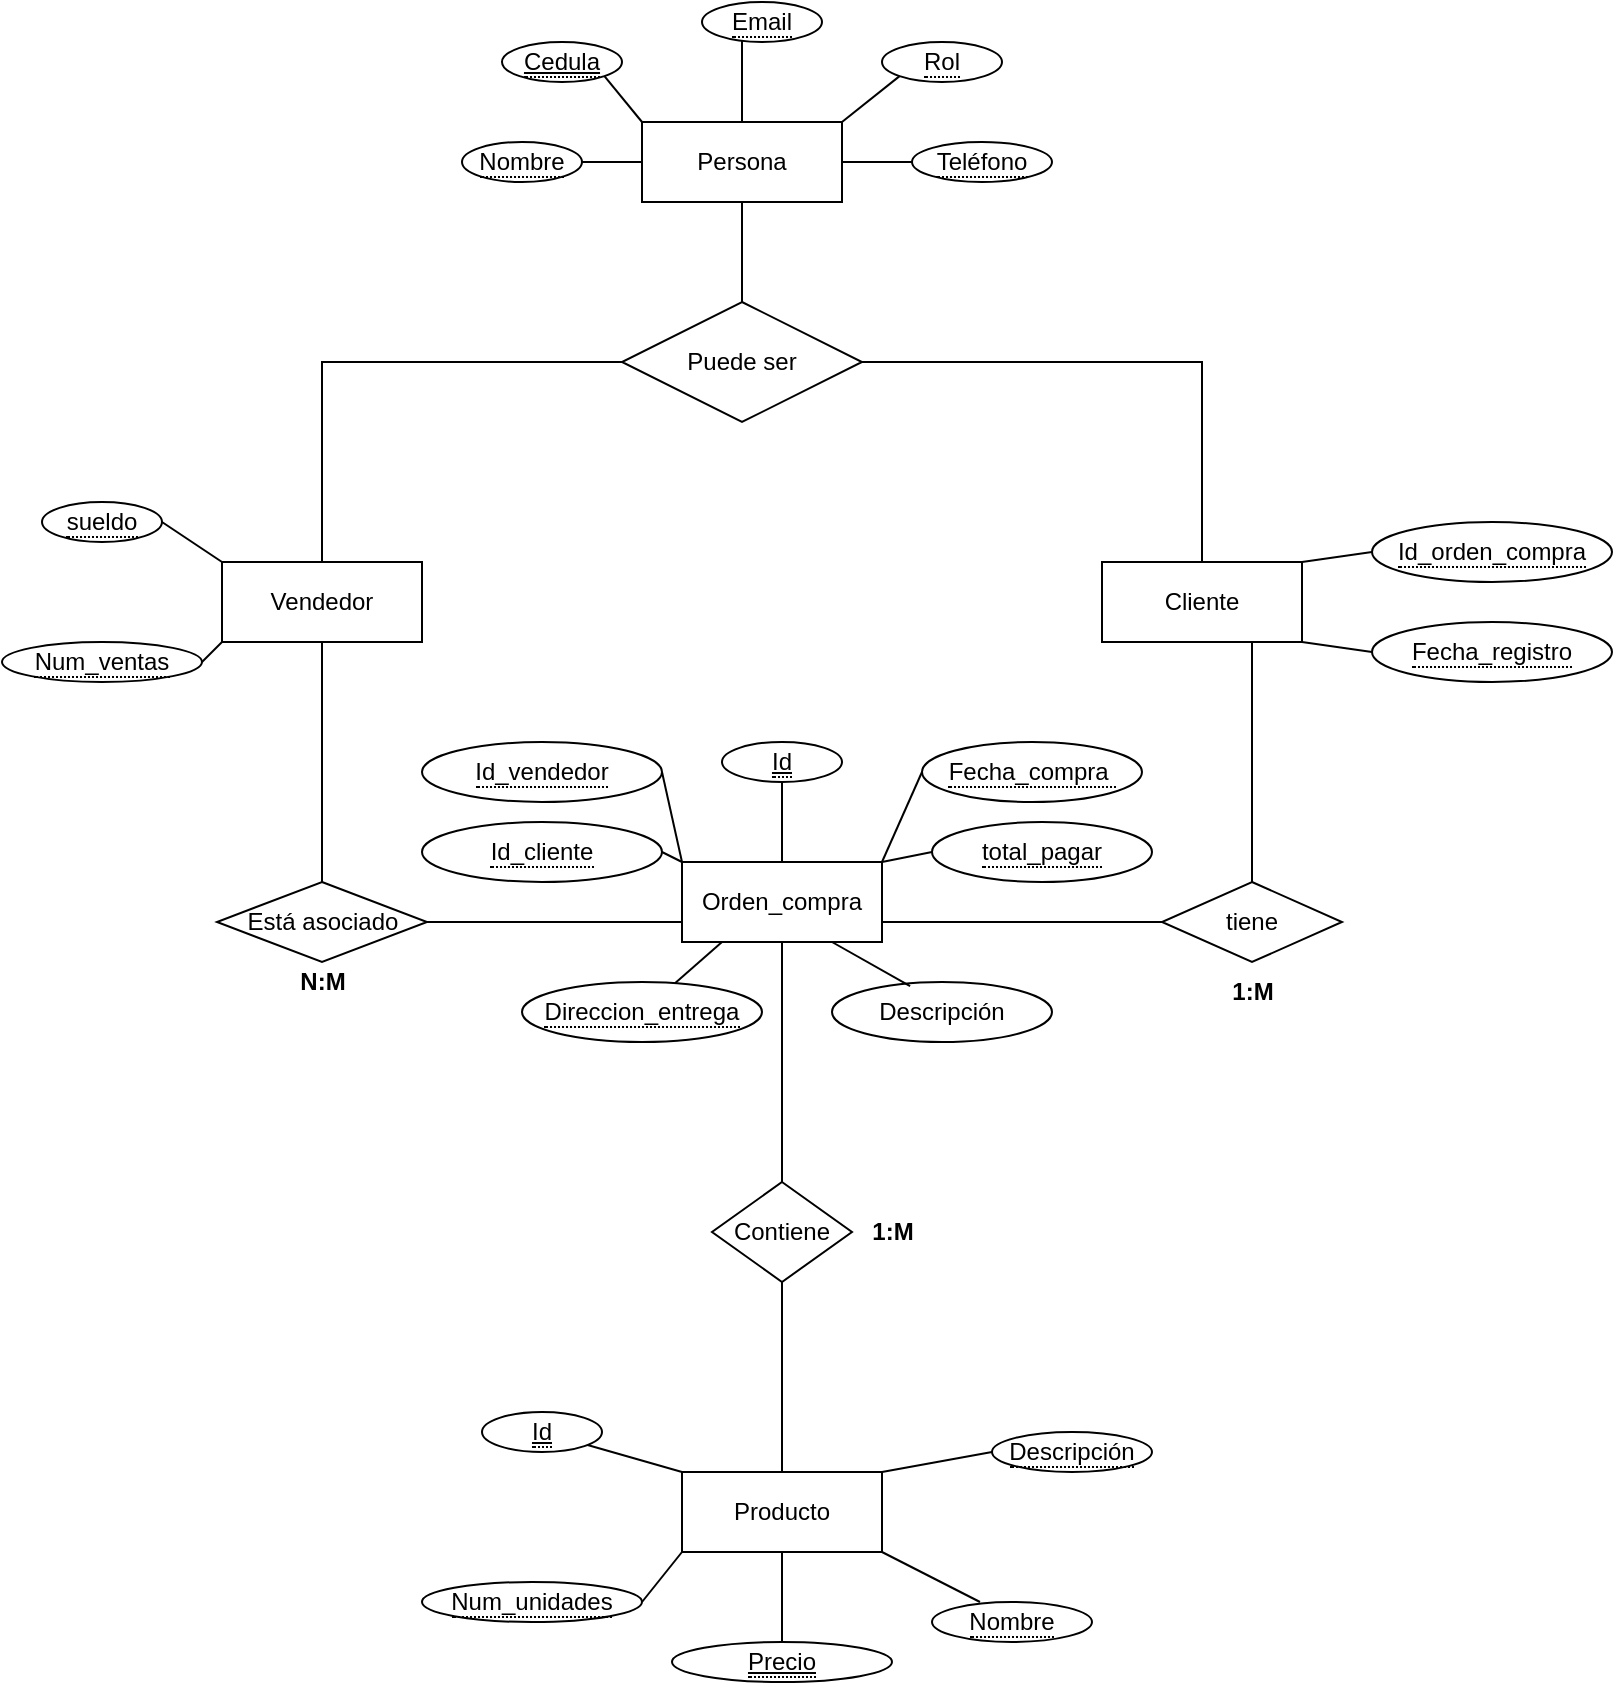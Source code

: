 <mxfile version="20.5.3" type="github">
  <diagram id="R2lEEEUBdFMjLlhIrx00" name="Page-1">
    <mxGraphModel dx="1718" dy="1574" grid="1" gridSize="10" guides="1" tooltips="1" connect="1" arrows="1" fold="1" page="1" pageScale="1" pageWidth="850" pageHeight="1100" math="0" shadow="0" extFonts="Permanent Marker^https://fonts.googleapis.com/css?family=Permanent+Marker">
      <root>
        <mxCell id="0" />
        <mxCell id="1" parent="0" />
        <mxCell id="wcKygk_WKPrEuLjn9pDS-1" value="Persona" style="whiteSpace=wrap;html=1;align=center;" parent="1" vertex="1">
          <mxGeometry x="280" y="-60" width="100" height="40" as="geometry" />
        </mxCell>
        <mxCell id="wcKygk_WKPrEuLjn9pDS-3" value="Vendedor" style="whiteSpace=wrap;html=1;align=center;" parent="1" vertex="1">
          <mxGeometry x="70" y="160" width="100" height="40" as="geometry" />
        </mxCell>
        <mxCell id="wcKygk_WKPrEuLjn9pDS-5" value="Producto" style="whiteSpace=wrap;html=1;align=center;" parent="1" vertex="1">
          <mxGeometry x="300" y="615" width="100" height="40" as="geometry" />
        </mxCell>
        <mxCell id="wcKygk_WKPrEuLjn9pDS-7" value="Orden_compra" style="whiteSpace=wrap;html=1;align=center;" parent="1" vertex="1">
          <mxGeometry x="300" y="310" width="100" height="40" as="geometry" />
        </mxCell>
        <mxCell id="wcKygk_WKPrEuLjn9pDS-37" value="Puede ser" style="shape=rhombus;perimeter=rhombusPerimeter;whiteSpace=wrap;html=1;align=center;" parent="1" vertex="1">
          <mxGeometry x="270" y="30" width="120" height="60" as="geometry" />
        </mxCell>
        <mxCell id="wcKygk_WKPrEuLjn9pDS-42" value="Cliente" style="whiteSpace=wrap;html=1;align=center;" parent="1" vertex="1">
          <mxGeometry x="510" y="160" width="100" height="40" as="geometry" />
        </mxCell>
        <mxCell id="wcKygk_WKPrEuLjn9pDS-85" style="edgeStyle=orthogonalEdgeStyle;rounded=0;orthogonalLoop=1;jettySize=auto;html=1;endArrow=none;endFill=0;" parent="1" source="wcKygk_WKPrEuLjn9pDS-71" target="wcKygk_WKPrEuLjn9pDS-1" edge="1">
          <mxGeometry relative="1" as="geometry" />
        </mxCell>
        <mxCell id="wcKygk_WKPrEuLjn9pDS-71" value="&lt;span style=&quot;border-bottom: 1px dotted&quot;&gt;Nombre&lt;/span&gt;" style="ellipse;whiteSpace=wrap;html=1;align=center;rotation=0;" parent="1" vertex="1">
          <mxGeometry x="190" y="-50" width="60" height="20" as="geometry" />
        </mxCell>
        <mxCell id="wcKygk_WKPrEuLjn9pDS-91" style="edgeStyle=orthogonalEdgeStyle;rounded=0;orthogonalLoop=1;jettySize=auto;html=1;endArrow=none;endFill=0;" parent="1" source="wcKygk_WKPrEuLjn9pDS-73" target="wcKygk_WKPrEuLjn9pDS-1" edge="1">
          <mxGeometry relative="1" as="geometry">
            <Array as="points">
              <mxPoint x="330" y="-90" />
              <mxPoint x="330" y="-90" />
            </Array>
          </mxGeometry>
        </mxCell>
        <mxCell id="wcKygk_WKPrEuLjn9pDS-73" value="&lt;span style=&quot;border-bottom: 1px dotted&quot;&gt;Email&lt;/span&gt;" style="ellipse;whiteSpace=wrap;html=1;align=center;rotation=0;" parent="1" vertex="1">
          <mxGeometry x="310" y="-120" width="60" height="20" as="geometry" />
        </mxCell>
        <mxCell id="wcKygk_WKPrEuLjn9pDS-88" style="edgeStyle=orthogonalEdgeStyle;rounded=0;orthogonalLoop=1;jettySize=auto;html=1;entryX=1;entryY=1;entryDx=0;entryDy=0;endArrow=none;endFill=0;exitX=0;exitY=0.5;exitDx=0;exitDy=0;" parent="1" source="wcKygk_WKPrEuLjn9pDS-75" target="wcKygk_WKPrEuLjn9pDS-1" edge="1">
          <mxGeometry relative="1" as="geometry">
            <Array as="points">
              <mxPoint x="380" y="-40" />
            </Array>
          </mxGeometry>
        </mxCell>
        <mxCell id="wcKygk_WKPrEuLjn9pDS-75" value="&lt;span style=&quot;border-bottom: 1px dotted&quot;&gt;Teléfono&lt;br&gt;&lt;/span&gt;" style="ellipse;whiteSpace=wrap;html=1;align=center;rotation=0;" parent="1" vertex="1">
          <mxGeometry x="415" y="-50" width="70" height="20" as="geometry" />
        </mxCell>
        <mxCell id="miYWSdLSkXnFFTQw0LnS-1" value="Contiene" style="rhombus;whiteSpace=wrap;html=1;" parent="1" vertex="1">
          <mxGeometry x="315" y="470" width="70" height="50" as="geometry" />
        </mxCell>
        <mxCell id="miYWSdLSkXnFFTQw0LnS-5" value="&lt;span style=&quot;border-bottom: 1px dotted&quot;&gt;&lt;u&gt;Cedula&lt;/u&gt;&lt;/span&gt;" style="ellipse;whiteSpace=wrap;html=1;align=center;rotation=0;" parent="1" vertex="1">
          <mxGeometry x="210" y="-100" width="60" height="20" as="geometry" />
        </mxCell>
        <mxCell id="miYWSdLSkXnFFTQw0LnS-6" value="&lt;span style=&quot;border-bottom: 1px dotted&quot;&gt;Rol&lt;/span&gt;" style="ellipse;whiteSpace=wrap;html=1;align=center;rotation=0;" parent="1" vertex="1">
          <mxGeometry x="400" y="-100" width="60" height="20" as="geometry" />
        </mxCell>
        <mxCell id="miYWSdLSkXnFFTQw0LnS-9" value="&lt;span style=&quot;border-bottom: 1px dotted&quot;&gt;sueldo&lt;/span&gt;" style="ellipse;whiteSpace=wrap;html=1;align=center;rotation=0;" parent="1" vertex="1">
          <mxGeometry x="-20" y="130" width="60" height="20" as="geometry" />
        </mxCell>
        <mxCell id="miYWSdLSkXnFFTQw0LnS-10" value="&lt;span style=&quot;border-bottom: 1px dotted&quot;&gt;Num_ventas&lt;/span&gt;" style="ellipse;whiteSpace=wrap;html=1;align=center;rotation=0;" parent="1" vertex="1">
          <mxGeometry x="-40" y="200" width="100" height="20" as="geometry" />
        </mxCell>
        <mxCell id="miYWSdLSkXnFFTQw0LnS-11" value="&lt;span style=&quot;border-bottom: 1px dotted&quot;&gt;Id_orden_compra&lt;/span&gt;" style="ellipse;whiteSpace=wrap;html=1;align=center;rotation=0;" parent="1" vertex="1">
          <mxGeometry x="645" y="140" width="120" height="30" as="geometry" />
        </mxCell>
        <mxCell id="miYWSdLSkXnFFTQw0LnS-12" value="&lt;span style=&quot;border-bottom: 1px dotted&quot;&gt;Fecha_registro&lt;/span&gt;" style="ellipse;whiteSpace=wrap;html=1;align=center;rotation=0;" parent="1" vertex="1">
          <mxGeometry x="645" y="190" width="120" height="30" as="geometry" />
        </mxCell>
        <mxCell id="miYWSdLSkXnFFTQw0LnS-13" value="&lt;span style=&quot;border-bottom: 1px dotted&quot;&gt;&lt;u&gt;Id&lt;/u&gt;&lt;/span&gt;" style="ellipse;whiteSpace=wrap;html=1;align=center;rotation=0;" parent="1" vertex="1">
          <mxGeometry x="320" y="250" width="60" height="20" as="geometry" />
        </mxCell>
        <mxCell id="miYWSdLSkXnFFTQw0LnS-14" value="&lt;span style=&quot;border-bottom: 1px dotted&quot;&gt;Fecha_compra&amp;nbsp;&lt;/span&gt;" style="ellipse;whiteSpace=wrap;html=1;align=center;rotation=0;" parent="1" vertex="1">
          <mxGeometry x="420" y="250" width="110" height="30" as="geometry" />
        </mxCell>
        <mxCell id="miYWSdLSkXnFFTQw0LnS-15" value="&lt;span style=&quot;border-bottom: 1px dotted&quot;&gt;total_pagar&lt;/span&gt;" style="ellipse;whiteSpace=wrap;html=1;align=center;rotation=0;" parent="1" vertex="1">
          <mxGeometry x="425" y="290" width="110" height="30" as="geometry" />
        </mxCell>
        <mxCell id="miYWSdLSkXnFFTQw0LnS-16" value="Descripción" style="ellipse;whiteSpace=wrap;html=1;align=center;rotation=0;" parent="1" vertex="1">
          <mxGeometry x="375" y="370" width="110" height="30" as="geometry" />
        </mxCell>
        <mxCell id="miYWSdLSkXnFFTQw0LnS-17" value="&lt;span style=&quot;border-bottom: 1px dotted&quot;&gt;Id_cliente&lt;/span&gt;" style="ellipse;whiteSpace=wrap;html=1;align=center;rotation=0;" parent="1" vertex="1">
          <mxGeometry x="170" y="290" width="120" height="30" as="geometry" />
        </mxCell>
        <mxCell id="miYWSdLSkXnFFTQw0LnS-18" value="&lt;span style=&quot;border-bottom: 1px dotted&quot;&gt;Id_vendedor&lt;/span&gt;" style="ellipse;whiteSpace=wrap;html=1;align=center;rotation=0;" parent="1" vertex="1">
          <mxGeometry x="170" y="250" width="120" height="30" as="geometry" />
        </mxCell>
        <mxCell id="miYWSdLSkXnFFTQw0LnS-19" value="&lt;span style=&quot;border-bottom: 1px dotted&quot;&gt;&lt;u&gt;Id&lt;/u&gt;&lt;/span&gt;" style="ellipse;whiteSpace=wrap;html=1;align=center;rotation=0;" parent="1" vertex="1">
          <mxGeometry x="200" y="585" width="60" height="20" as="geometry" />
        </mxCell>
        <mxCell id="miYWSdLSkXnFFTQw0LnS-20" value="&lt;span style=&quot;border-bottom: 1px dotted&quot;&gt;Num_unidades&lt;/span&gt;" style="ellipse;whiteSpace=wrap;html=1;align=center;rotation=0;" parent="1" vertex="1">
          <mxGeometry x="170" y="670" width="110" height="20" as="geometry" />
        </mxCell>
        <mxCell id="miYWSdLSkXnFFTQw0LnS-21" value="&lt;span style=&quot;border-bottom: 1px dotted&quot;&gt;&lt;u&gt;Precio&lt;/u&gt;&lt;/span&gt;" style="ellipse;whiteSpace=wrap;html=1;align=center;rotation=0;" parent="1" vertex="1">
          <mxGeometry x="295" y="700" width="110" height="20" as="geometry" />
        </mxCell>
        <mxCell id="miYWSdLSkXnFFTQw0LnS-22" value="&lt;span style=&quot;border-bottom: 1px dotted&quot;&gt;Nombre&lt;/span&gt;" style="ellipse;whiteSpace=wrap;html=1;align=center;rotation=0;" parent="1" vertex="1">
          <mxGeometry x="425" y="680" width="80" height="20" as="geometry" />
        </mxCell>
        <mxCell id="miYWSdLSkXnFFTQw0LnS-23" value="&lt;span style=&quot;border-bottom: 1px dotted&quot;&gt;Descripción&lt;/span&gt;" style="ellipse;whiteSpace=wrap;html=1;align=center;rotation=0;" parent="1" vertex="1">
          <mxGeometry x="455" y="595" width="80" height="20" as="geometry" />
        </mxCell>
        <mxCell id="miYWSdLSkXnFFTQw0LnS-24" value="&lt;span style=&quot;border-bottom: 1px dotted&quot;&gt;Direccion_entrega&lt;/span&gt;" style="ellipse;whiteSpace=wrap;html=1;align=center;rotation=0;" parent="1" vertex="1">
          <mxGeometry x="220" y="370" width="120" height="30" as="geometry" />
        </mxCell>
        <mxCell id="miYWSdLSkXnFFTQw0LnS-25" value="" style="endArrow=none;html=1;rounded=0;exitX=1;exitY=0.5;exitDx=0;exitDy=0;entryX=0;entryY=0;entryDx=0;entryDy=0;" parent="1" source="miYWSdLSkXnFFTQw0LnS-18" target="wcKygk_WKPrEuLjn9pDS-7" edge="1">
          <mxGeometry width="50" height="50" relative="1" as="geometry">
            <mxPoint x="310" y="320" as="sourcePoint" />
            <mxPoint x="360" y="270" as="targetPoint" />
          </mxGeometry>
        </mxCell>
        <mxCell id="miYWSdLSkXnFFTQw0LnS-26" value="" style="endArrow=none;html=1;rounded=0;exitX=1;exitY=0.5;exitDx=0;exitDy=0;entryX=0;entryY=0;entryDx=0;entryDy=0;" parent="1" source="miYWSdLSkXnFFTQw0LnS-17" target="wcKygk_WKPrEuLjn9pDS-7" edge="1">
          <mxGeometry width="50" height="50" relative="1" as="geometry">
            <mxPoint x="240" y="360" as="sourcePoint" />
            <mxPoint x="290" y="310" as="targetPoint" />
          </mxGeometry>
        </mxCell>
        <mxCell id="miYWSdLSkXnFFTQw0LnS-27" value="" style="endArrow=none;html=1;rounded=0;" parent="1" source="miYWSdLSkXnFFTQw0LnS-24" edge="1">
          <mxGeometry width="50" height="50" relative="1" as="geometry">
            <mxPoint x="310" y="430" as="sourcePoint" />
            <mxPoint x="320" y="350" as="targetPoint" />
          </mxGeometry>
        </mxCell>
        <mxCell id="miYWSdLSkXnFFTQw0LnS-28" value="" style="endArrow=none;html=1;rounded=0;exitX=0.355;exitY=0.067;exitDx=0;exitDy=0;entryX=0.75;entryY=1;entryDx=0;entryDy=0;exitPerimeter=0;" parent="1" source="miYWSdLSkXnFFTQw0LnS-16" target="wcKygk_WKPrEuLjn9pDS-7" edge="1">
          <mxGeometry width="50" height="50" relative="1" as="geometry">
            <mxPoint x="370" y="430" as="sourcePoint" />
            <mxPoint x="420" y="380" as="targetPoint" />
          </mxGeometry>
        </mxCell>
        <mxCell id="miYWSdLSkXnFFTQw0LnS-29" value="" style="endArrow=none;html=1;rounded=0;exitX=0;exitY=0.5;exitDx=0;exitDy=0;" parent="1" source="miYWSdLSkXnFFTQw0LnS-15" edge="1">
          <mxGeometry width="50" height="50" relative="1" as="geometry">
            <mxPoint x="430" y="305" as="sourcePoint" />
            <mxPoint x="400" y="310" as="targetPoint" />
          </mxGeometry>
        </mxCell>
        <mxCell id="miYWSdLSkXnFFTQw0LnS-30" value="" style="endArrow=none;html=1;rounded=0;exitX=1;exitY=0;exitDx=0;exitDy=0;entryX=0;entryY=0.5;entryDx=0;entryDy=0;" parent="1" source="wcKygk_WKPrEuLjn9pDS-7" target="miYWSdLSkXnFFTQw0LnS-14" edge="1">
          <mxGeometry width="50" height="50" relative="1" as="geometry">
            <mxPoint x="410" y="330" as="sourcePoint" />
            <mxPoint x="460" y="280" as="targetPoint" />
          </mxGeometry>
        </mxCell>
        <mxCell id="miYWSdLSkXnFFTQw0LnS-31" value="" style="endArrow=none;html=1;rounded=0;exitX=0.5;exitY=0;exitDx=0;exitDy=0;entryX=0.5;entryY=1;entryDx=0;entryDy=0;" parent="1" source="wcKygk_WKPrEuLjn9pDS-7" target="miYWSdLSkXnFFTQw0LnS-13" edge="1">
          <mxGeometry width="50" height="50" relative="1" as="geometry">
            <mxPoint x="350" y="310" as="sourcePoint" />
            <mxPoint x="400" y="260" as="targetPoint" />
          </mxGeometry>
        </mxCell>
        <mxCell id="miYWSdLSkXnFFTQw0LnS-32" value="" style="endArrow=none;html=1;rounded=0;entryX=0;entryY=0;entryDx=0;entryDy=0;" parent="1" source="miYWSdLSkXnFFTQw0LnS-19" target="wcKygk_WKPrEuLjn9pDS-5" edge="1">
          <mxGeometry width="50" height="50" relative="1" as="geometry">
            <mxPoint x="50" y="570" as="sourcePoint" />
            <mxPoint x="100" y="520" as="targetPoint" />
          </mxGeometry>
        </mxCell>
        <mxCell id="miYWSdLSkXnFFTQw0LnS-33" value="" style="endArrow=none;html=1;rounded=0;exitX=1;exitY=0.5;exitDx=0;exitDy=0;entryX=0;entryY=1;entryDx=0;entryDy=0;" parent="1" source="miYWSdLSkXnFFTQw0LnS-20" target="wcKygk_WKPrEuLjn9pDS-5" edge="1">
          <mxGeometry width="50" height="50" relative="1" as="geometry">
            <mxPoint x="20" y="680" as="sourcePoint" />
            <mxPoint x="70" y="630" as="targetPoint" />
          </mxGeometry>
        </mxCell>
        <mxCell id="miYWSdLSkXnFFTQw0LnS-34" value="" style="endArrow=none;html=1;rounded=0;exitX=0.5;exitY=0;exitDx=0;exitDy=0;entryX=0.5;entryY=1;entryDx=0;entryDy=0;" parent="1" source="miYWSdLSkXnFFTQw0LnS-21" target="wcKygk_WKPrEuLjn9pDS-5" edge="1">
          <mxGeometry width="50" height="50" relative="1" as="geometry">
            <mxPoint x="80" y="670" as="sourcePoint" />
            <mxPoint x="130" y="620" as="targetPoint" />
          </mxGeometry>
        </mxCell>
        <mxCell id="miYWSdLSkXnFFTQw0LnS-35" value="" style="endArrow=none;html=1;rounded=0;exitX=1;exitY=1;exitDx=0;exitDy=0;entryX=0.3;entryY=0;entryDx=0;entryDy=0;entryPerimeter=0;" parent="1" source="wcKygk_WKPrEuLjn9pDS-5" target="miYWSdLSkXnFFTQw0LnS-22" edge="1">
          <mxGeometry width="50" height="50" relative="1" as="geometry">
            <mxPoint x="140" y="700" as="sourcePoint" />
            <mxPoint x="190" y="650" as="targetPoint" />
          </mxGeometry>
        </mxCell>
        <mxCell id="miYWSdLSkXnFFTQw0LnS-36" value="" style="endArrow=none;html=1;rounded=0;exitX=1;exitY=0;exitDx=0;exitDy=0;entryX=0;entryY=0.5;entryDx=0;entryDy=0;" parent="1" source="wcKygk_WKPrEuLjn9pDS-5" edge="1" target="miYWSdLSkXnFFTQw0LnS-23">
          <mxGeometry width="50" height="50" relative="1" as="geometry">
            <mxPoint x="190" y="620" as="sourcePoint" />
            <mxPoint x="150" y="625" as="targetPoint" />
          </mxGeometry>
        </mxCell>
        <mxCell id="miYWSdLSkXnFFTQw0LnS-37" value="" style="endArrow=none;html=1;rounded=0;exitX=1;exitY=1;exitDx=0;exitDy=0;entryX=0;entryY=0;entryDx=0;entryDy=0;" parent="1" source="miYWSdLSkXnFFTQw0LnS-5" target="wcKygk_WKPrEuLjn9pDS-1" edge="1">
          <mxGeometry width="50" height="50" relative="1" as="geometry">
            <mxPoint x="230" y="-40" as="sourcePoint" />
            <mxPoint x="280" y="-90" as="targetPoint" />
          </mxGeometry>
        </mxCell>
        <mxCell id="miYWSdLSkXnFFTQw0LnS-38" value="" style="endArrow=none;html=1;rounded=0;exitX=1;exitY=0;exitDx=0;exitDy=0;entryX=0;entryY=1;entryDx=0;entryDy=0;" parent="1" source="wcKygk_WKPrEuLjn9pDS-1" target="miYWSdLSkXnFFTQw0LnS-6" edge="1">
          <mxGeometry width="50" height="50" relative="1" as="geometry">
            <mxPoint x="380" y="-40" as="sourcePoint" />
            <mxPoint x="430" y="-90" as="targetPoint" />
          </mxGeometry>
        </mxCell>
        <mxCell id="miYWSdLSkXnFFTQw0LnS-41" value="" style="endArrow=none;html=1;rounded=0;exitX=1;exitY=0.5;exitDx=0;exitDy=0;entryX=0;entryY=0;entryDx=0;entryDy=0;" parent="1" source="miYWSdLSkXnFFTQw0LnS-9" target="wcKygk_WKPrEuLjn9pDS-3" edge="1">
          <mxGeometry width="50" height="50" relative="1" as="geometry">
            <mxPoint x="80" y="180" as="sourcePoint" />
            <mxPoint x="130" y="130" as="targetPoint" />
          </mxGeometry>
        </mxCell>
        <mxCell id="miYWSdLSkXnFFTQw0LnS-42" value="" style="endArrow=none;html=1;rounded=0;exitX=1;exitY=0.5;exitDx=0;exitDy=0;entryX=0;entryY=1;entryDx=0;entryDy=0;" parent="1" source="miYWSdLSkXnFFTQw0LnS-10" target="wcKygk_WKPrEuLjn9pDS-3" edge="1">
          <mxGeometry width="50" height="50" relative="1" as="geometry">
            <mxPoint x="100" y="290" as="sourcePoint" />
            <mxPoint x="150" y="240" as="targetPoint" />
          </mxGeometry>
        </mxCell>
        <mxCell id="miYWSdLSkXnFFTQw0LnS-43" value="" style="endArrow=none;html=1;rounded=0;exitX=1;exitY=0;exitDx=0;exitDy=0;entryX=0;entryY=0.5;entryDx=0;entryDy=0;" parent="1" source="wcKygk_WKPrEuLjn9pDS-42" target="miYWSdLSkXnFFTQw0LnS-11" edge="1">
          <mxGeometry width="50" height="50" relative="1" as="geometry">
            <mxPoint x="580" y="150" as="sourcePoint" />
            <mxPoint x="630" y="100" as="targetPoint" />
          </mxGeometry>
        </mxCell>
        <mxCell id="miYWSdLSkXnFFTQw0LnS-44" value="" style="endArrow=none;html=1;rounded=0;exitX=1;exitY=1;exitDx=0;exitDy=0;entryX=0;entryY=0.5;entryDx=0;entryDy=0;" parent="1" source="wcKygk_WKPrEuLjn9pDS-42" target="miYWSdLSkXnFFTQw0LnS-12" edge="1">
          <mxGeometry width="50" height="50" relative="1" as="geometry">
            <mxPoint x="600" y="290" as="sourcePoint" />
            <mxPoint x="650" y="240" as="targetPoint" />
          </mxGeometry>
        </mxCell>
        <mxCell id="fRVEjDxMoczMU0ceVwJc-2" value="" style="endArrow=none;html=1;rounded=0;entryX=0.75;entryY=1;entryDx=0;entryDy=0;startArrow=none;startFill=0;endFill=0;" parent="1" target="wcKygk_WKPrEuLjn9pDS-42" edge="1">
          <mxGeometry width="50" height="50" relative="1" as="geometry">
            <mxPoint x="585" y="320" as="sourcePoint" />
            <mxPoint x="550" y="220" as="targetPoint" />
          </mxGeometry>
        </mxCell>
        <mxCell id="fRVEjDxMoczMU0ceVwJc-4" value="" style="endArrow=none;html=1;rounded=0;entryX=0.5;entryY=1;entryDx=0;entryDy=0;endFill=0;startArrow=none;startFill=0;" parent="1" source="wcKygk_WKPrEuLjn9pDS-5" target="miYWSdLSkXnFFTQw0LnS-1" edge="1">
          <mxGeometry width="50" height="50" relative="1" as="geometry">
            <mxPoint x="180" y="445" as="sourcePoint" />
            <mxPoint x="230" y="395" as="targetPoint" />
          </mxGeometry>
        </mxCell>
        <mxCell id="gliK2cXnC0KhO7XulMOS-1" value="" style="endArrow=none;html=1;rounded=0;entryX=0.5;entryY=1;entryDx=0;entryDy=0;exitX=0.5;exitY=0;exitDx=0;exitDy=0;" parent="1" source="wcKygk_WKPrEuLjn9pDS-37" target="wcKygk_WKPrEuLjn9pDS-1" edge="1">
          <mxGeometry width="50" height="50" relative="1" as="geometry">
            <mxPoint x="320" y="50" as="sourcePoint" />
            <mxPoint x="370" as="targetPoint" />
          </mxGeometry>
        </mxCell>
        <mxCell id="fRVEjDxMoczMU0ceVwJc-5" value="" style="endArrow=none;html=1;rounded=0;entryX=0.5;entryY=0;entryDx=0;entryDy=0;startArrow=none;startFill=0;" parent="1" source="wcKygk_WKPrEuLjn9pDS-7" target="miYWSdLSkXnFFTQw0LnS-1" edge="1">
          <mxGeometry width="50" height="50" relative="1" as="geometry">
            <mxPoint x="205" y="260" as="sourcePoint" />
            <mxPoint x="150" y="335" as="targetPoint" />
          </mxGeometry>
        </mxCell>
        <mxCell id="gliK2cXnC0KhO7XulMOS-2" value="" style="endArrow=none;html=1;rounded=0;entryX=0;entryY=0.5;entryDx=0;entryDy=0;exitX=0.5;exitY=0;exitDx=0;exitDy=0;" parent="1" source="wcKygk_WKPrEuLjn9pDS-3" target="wcKygk_WKPrEuLjn9pDS-37" edge="1">
          <mxGeometry width="50" height="50" relative="1" as="geometry">
            <mxPoint x="190" y="130" as="sourcePoint" />
            <mxPoint x="240" y="80" as="targetPoint" />
            <Array as="points">
              <mxPoint x="120" y="60" />
            </Array>
          </mxGeometry>
        </mxCell>
        <mxCell id="gliK2cXnC0KhO7XulMOS-3" value="" style="endArrow=none;html=1;rounded=0;exitX=1;exitY=0.5;exitDx=0;exitDy=0;entryX=0.5;entryY=0;entryDx=0;entryDy=0;" parent="1" source="wcKygk_WKPrEuLjn9pDS-37" target="wcKygk_WKPrEuLjn9pDS-42" edge="1">
          <mxGeometry width="50" height="50" relative="1" as="geometry">
            <mxPoint x="360" y="160" as="sourcePoint" />
            <mxPoint x="410" y="110" as="targetPoint" />
            <Array as="points">
              <mxPoint x="560" y="60" />
            </Array>
          </mxGeometry>
        </mxCell>
        <mxCell id="f7lkOSeXfkVQM4IMvz92-1" value="" style="endArrow=none;html=1;rounded=0;exitX=1;exitY=0.75;exitDx=0;exitDy=0;endFill=0;startArrow=none;startFill=0;" edge="1" parent="1" source="wcKygk_WKPrEuLjn9pDS-7">
          <mxGeometry width="50" height="50" relative="1" as="geometry">
            <mxPoint x="580" y="470" as="sourcePoint" />
            <mxPoint x="580" y="340" as="targetPoint" />
          </mxGeometry>
        </mxCell>
        <mxCell id="f7lkOSeXfkVQM4IMvz92-2" value="tiene" style="rhombus;whiteSpace=wrap;html=1;" vertex="1" parent="1">
          <mxGeometry x="540" y="320" width="90" height="40" as="geometry" />
        </mxCell>
        <mxCell id="f7lkOSeXfkVQM4IMvz92-3" value="" style="endArrow=none;html=1;rounded=0;entryX=0.5;entryY=1;entryDx=0;entryDy=0;exitX=0.5;exitY=0;exitDx=0;exitDy=0;startArrow=none;startFill=0;" edge="1" parent="1" source="f7lkOSeXfkVQM4IMvz92-5" target="wcKygk_WKPrEuLjn9pDS-3">
          <mxGeometry width="50" height="50" relative="1" as="geometry">
            <mxPoint x="30" y="410" as="sourcePoint" />
            <mxPoint x="80" y="360" as="targetPoint" />
            <Array as="points" />
          </mxGeometry>
        </mxCell>
        <mxCell id="f7lkOSeXfkVQM4IMvz92-5" value="Está asociado" style="rhombus;whiteSpace=wrap;html=1;" vertex="1" parent="1">
          <mxGeometry x="67.5" y="320" width="105" height="40" as="geometry" />
        </mxCell>
        <mxCell id="f7lkOSeXfkVQM4IMvz92-6" value="" style="endArrow=none;html=1;rounded=0;entryX=1;entryY=0.5;entryDx=0;entryDy=0;exitX=0;exitY=0.75;exitDx=0;exitDy=0;" edge="1" parent="1" source="wcKygk_WKPrEuLjn9pDS-7" target="f7lkOSeXfkVQM4IMvz92-5">
          <mxGeometry width="50" height="50" relative="1" as="geometry">
            <mxPoint x="300" y="340" as="sourcePoint" />
            <mxPoint x="120" y="200" as="targetPoint" />
            <Array as="points" />
          </mxGeometry>
        </mxCell>
        <mxCell id="f7lkOSeXfkVQM4IMvz92-7" value="&lt;b&gt;N:M&lt;/b&gt;" style="text;html=1;align=center;verticalAlign=middle;resizable=0;points=[];autosize=1;strokeColor=none;fillColor=none;" vertex="1" parent="1">
          <mxGeometry x="95" y="355" width="50" height="30" as="geometry" />
        </mxCell>
        <mxCell id="f7lkOSeXfkVQM4IMvz92-8" value="&lt;b&gt;1:M&lt;/b&gt;" style="text;html=1;align=center;verticalAlign=middle;resizable=0;points=[];autosize=1;strokeColor=none;fillColor=none;" vertex="1" parent="1">
          <mxGeometry x="565" y="360" width="40" height="30" as="geometry" />
        </mxCell>
        <mxCell id="f7lkOSeXfkVQM4IMvz92-9" value="&lt;b&gt;1:M&lt;/b&gt;" style="text;html=1;align=center;verticalAlign=middle;resizable=0;points=[];autosize=1;strokeColor=none;fillColor=none;" vertex="1" parent="1">
          <mxGeometry x="385" y="480" width="40" height="30" as="geometry" />
        </mxCell>
      </root>
    </mxGraphModel>
  </diagram>
</mxfile>
